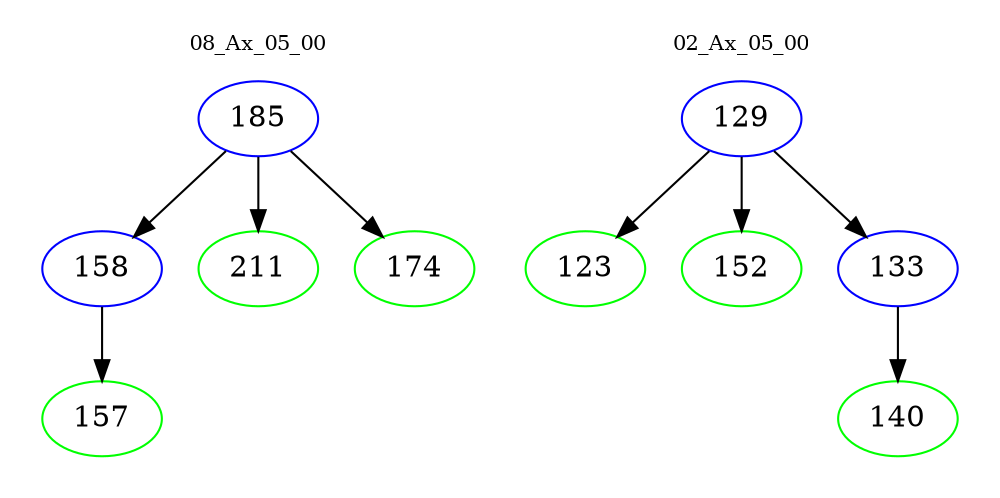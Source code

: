 digraph{
subgraph cluster_0 {
color = white
label = "08_Ax_05_00";
fontsize=10;
T0_185 [label="185", color="blue"]
T0_185 -> T0_158 [color="black"]
T0_158 [label="158", color="blue"]
T0_158 -> T0_157 [color="black"]
T0_157 [label="157", color="green"]
T0_185 -> T0_211 [color="black"]
T0_211 [label="211", color="green"]
T0_185 -> T0_174 [color="black"]
T0_174 [label="174", color="green"]
}
subgraph cluster_1 {
color = white
label = "02_Ax_05_00";
fontsize=10;
T1_129 [label="129", color="blue"]
T1_129 -> T1_123 [color="black"]
T1_123 [label="123", color="green"]
T1_129 -> T1_152 [color="black"]
T1_152 [label="152", color="green"]
T1_129 -> T1_133 [color="black"]
T1_133 [label="133", color="blue"]
T1_133 -> T1_140 [color="black"]
T1_140 [label="140", color="green"]
}
}
